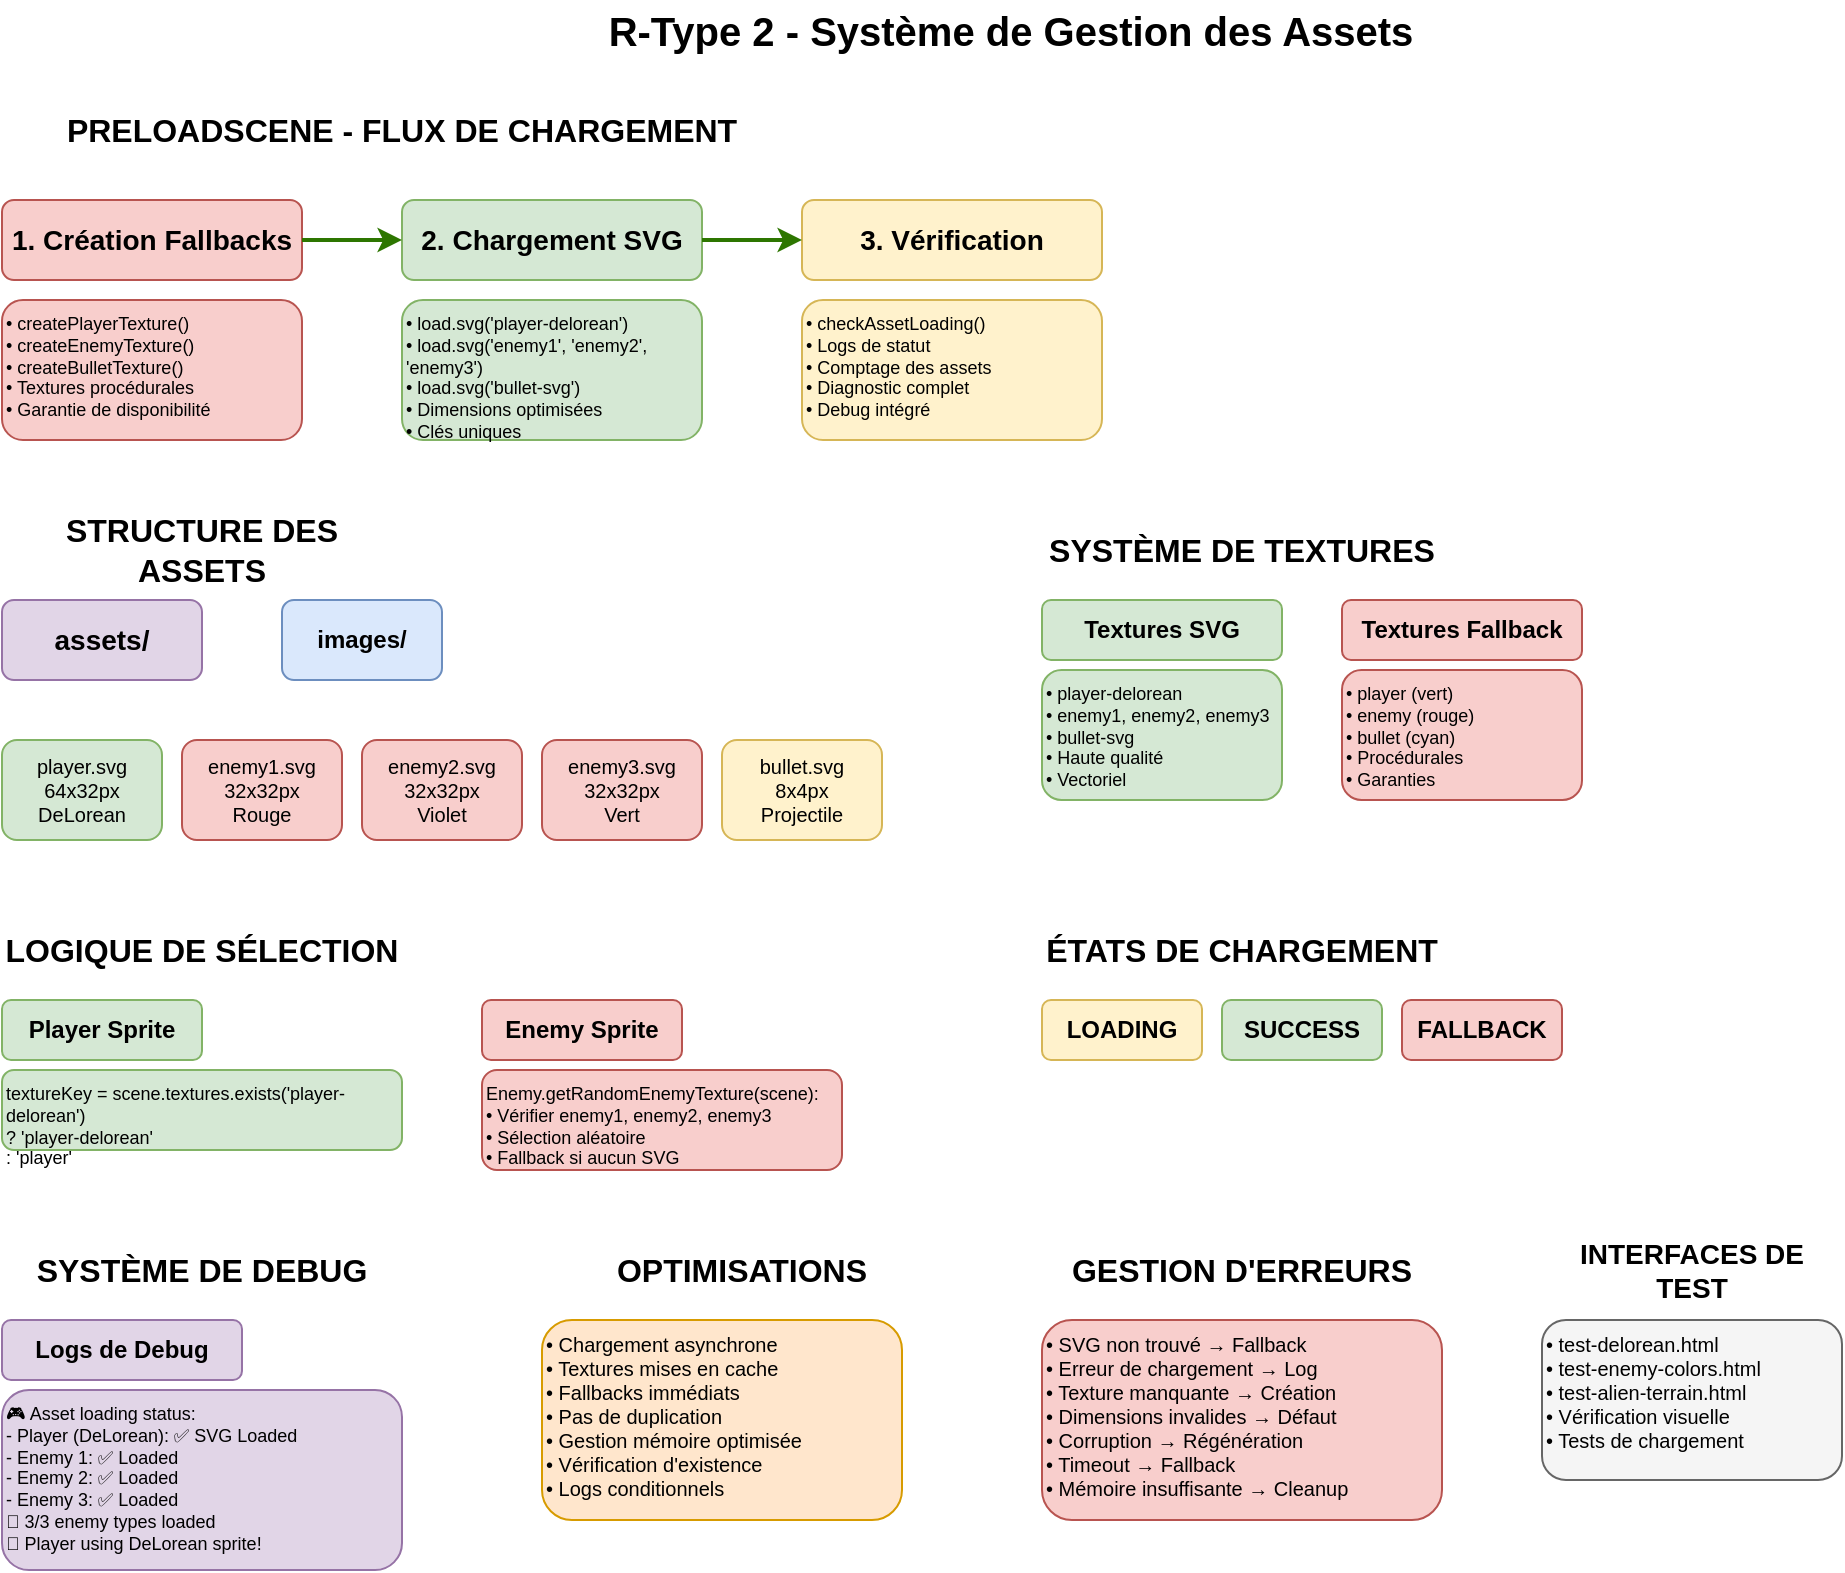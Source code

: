 <mxfile version="22.1.16" type="device">
  <diagram name="Gestion des Assets" id="asset-management">
    <mxGraphModel dx="1422" dy="794" grid="1" gridSize="10" guides="1" tooltips="1" connect="1" arrows="1" fold="1" page="1" pageScale="1" pageWidth="1169" pageHeight="827" math="0" shadow="0">
      <root>
        <mxCell id="0" />
        <mxCell id="1" parent="0" />
        
        <!-- Titre -->
        <mxCell id="title" value="R-Type 2 - Système de Gestion des Assets" style="text;html=1;strokeColor=none;fillColor=none;align=center;verticalAlign=middle;whiteSpace=wrap;rounded=0;fontSize=20;fontStyle=1;" vertex="1" parent="1">
          <mxGeometry x="300" y="20" width="569" height="30" as="geometry" />
        </mxCell>
        
        <!-- PreloadScene Flow -->
        <mxCell id="preload-title" value="PRELOADSCENE - FLUX DE CHARGEMENT" style="text;html=1;strokeColor=none;fillColor=none;align=center;verticalAlign=middle;whiteSpace=wrap;rounded=0;fontSize=16;fontStyle=1;" vertex="1" parent="1">
          <mxGeometry x="80" y="70" width="400" height="30" as="geometry" />
        </mxCell>
        
        <!-- Step 1: Fallback Creation -->
        <mxCell id="step1" value="1. Création Fallbacks" style="rounded=1;whiteSpace=wrap;html=1;fillColor=#f8cecc;strokeColor=#b85450;fontSize=14;fontStyle=1;" vertex="1" parent="1">
          <mxGeometry x="80" y="120" width="150" height="40" as="geometry" />
        </mxCell>
        
        <mxCell id="step1-detail" value="• createPlayerTexture()&#xa;• createEnemyTexture()&#xa;• createBulletTexture()&#xa;• Textures procédurales&#xa;• Garantie de disponibilité" style="text;html=1;strokeColor=#b85450;fillColor=#f8cecc;align=left;verticalAlign=top;whiteSpace=wrap;rounded=1;fontSize=9;" vertex="1" parent="1">
          <mxGeometry x="80" y="170" width="150" height="70" as="geometry" />
        </mxCell>
        
        <!-- Step 2: SVG Loading -->
        <mxCell id="step2" value="2. Chargement SVG" style="rounded=1;whiteSpace=wrap;html=1;fillColor=#d5e8d4;strokeColor=#82b366;fontSize=14;fontStyle=1;" vertex="1" parent="1">
          <mxGeometry x="280" y="120" width="150" height="40" as="geometry" />
        </mxCell>
        
        <mxCell id="step2-detail" value="• load.svg('player-delorean')&#xa;• load.svg('enemy1', 'enemy2', 'enemy3')&#xa;• load.svg('bullet-svg')&#xa;• Dimensions optimisées&#xa;• Clés uniques" style="text;html=1;strokeColor=#82b366;fillColor=#d5e8d4;align=left;verticalAlign=top;whiteSpace=wrap;rounded=1;fontSize=9;" vertex="1" parent="1">
          <mxGeometry x="280" y="170" width="150" height="70" as="geometry" />
        </mxCell>
        
        <!-- Step 3: Verification -->
        <mxCell id="step3" value="3. Vérification" style="rounded=1;whiteSpace=wrap;html=1;fillColor=#fff2cc;strokeColor=#d6b656;fontSize=14;fontStyle=1;" vertex="1" parent="1">
          <mxGeometry x="480" y="120" width="150" height="40" as="geometry" />
        </mxCell>
        
        <mxCell id="step3-detail" value="• checkAssetLoading()&#xa;• Logs de statut&#xa;• Comptage des assets&#xa;• Diagnostic complet&#xa;• Debug intégré" style="text;html=1;strokeColor=#d6b656;fillColor=#fff2cc;align=left;verticalAlign=top;whiteSpace=wrap;rounded=1;fontSize=9;" vertex="1" parent="1">
          <mxGeometry x="480" y="170" width="150" height="70" as="geometry" />
        </mxCell>
        
        <!-- Arrows -->
        <mxCell id="arrow1-2" style="edgeStyle=orthogonalEdgeStyle;rounded=0;orthogonalLoop=1;jettySize=auto;html=1;exitX=1;exitY=0.5;exitDx=0;exitDy=0;entryX=0;entryY=0.5;entryDx=0;entryDy=0;strokeWidth=2;strokeColor=#2D7600;" edge="1" parent="1" source="step1" target="step2">
          <mxGeometry relative="1" as="geometry" />
        </mxCell>
        
        <mxCell id="arrow2-3" style="edgeStyle=orthogonalEdgeStyle;rounded=0;orthogonalLoop=1;jettySize=auto;html=1;exitX=1;exitY=0.5;exitDx=0;exitDy=0;entryX=0;entryY=0.5;entryDx=0;entryDy=0;strokeWidth=2;strokeColor=#2D7600;" edge="1" parent="1" source="step2" target="step3">
          <mxGeometry relative="1" as="geometry" />
        </mxCell>
        
        <!-- Asset Structure -->
        <mxCell id="structure-title" value="STRUCTURE DES ASSETS" style="text;html=1;strokeColor=none;fillColor=none;align=center;verticalAlign=middle;whiteSpace=wrap;rounded=0;fontSize=16;fontStyle=1;" vertex="1" parent="1">
          <mxGeometry x="80" y="280" width="200" height="30" as="geometry" />
        </mxCell>
        
        <mxCell id="assets-folder" value="assets/" style="rounded=1;whiteSpace=wrap;html=1;fillColor=#e1d5e7;strokeColor=#9673a6;fontSize=14;fontStyle=1;" vertex="1" parent="1">
          <mxGeometry x="80" y="320" width="100" height="40" as="geometry" />
        </mxCell>
        
        <mxCell id="images-folder" value="images/" style="rounded=1;whiteSpace=wrap;html=1;fillColor=#dae8fc;strokeColor=#6c8ebf;fontSize=12;fontStyle=1;" vertex="1" parent="1">
          <mxGeometry x="220" y="320" width="80" height="40" as="geometry" />
        </mxCell>
        
        <!-- SVG Files -->
        <mxCell id="player-svg" value="player.svg&#xa;64x32px&#xa;DeLorean" style="rounded=1;whiteSpace=wrap;html=1;fillColor=#d5e8d4;strokeColor=#82b366;fontSize=10;" vertex="1" parent="1">
          <mxGeometry x="80" y="390" width="80" height="50" as="geometry" />
        </mxCell>
        
        <mxCell id="enemy1-svg" value="enemy1.svg&#xa;32x32px&#xa;Rouge" style="rounded=1;whiteSpace=wrap;html=1;fillColor=#f8cecc;strokeColor=#b85450;fontSize=10;" vertex="1" parent="1">
          <mxGeometry x="170" y="390" width="80" height="50" as="geometry" />
        </mxCell>
        
        <mxCell id="enemy2-svg" value="enemy2.svg&#xa;32x32px&#xa;Violet" style="rounded=1;whiteSpace=wrap;html=1;fillColor=#f8cecc;strokeColor=#b85450;fontSize=10;" vertex="1" parent="1">
          <mxGeometry x="260" y="390" width="80" height="50" as="geometry" />
        </mxCell>
        
        <mxCell id="enemy3-svg" value="enemy3.svg&#xa;32x32px&#xa;Vert" style="rounded=1;whiteSpace=wrap;html=1;fillColor=#f8cecc;strokeColor=#b85450;fontSize=10;" vertex="1" parent="1">
          <mxGeometry x="350" y="390" width="80" height="50" as="geometry" />
        </mxCell>
        
        <mxCell id="bullet-svg" value="bullet.svg&#xa;8x4px&#xa;Projectile" style="rounded=1;whiteSpace=wrap;html=1;fillColor=#fff2cc;strokeColor=#d6b656;fontSize=10;" vertex="1" parent="1">
          <mxGeometry x="440" y="390" width="80" height="50" as="geometry" />
        </mxCell>
        
        <!-- Texture System -->
        <mxCell id="texture-title" value="SYSTÈME DE TEXTURES" style="text;html=1;strokeColor=none;fillColor=none;align=center;verticalAlign=middle;whiteSpace=wrap;rounded=0;fontSize=16;fontStyle=1;" vertex="1" parent="1">
          <mxGeometry x="600" y="280" width="200" height="30" as="geometry" />
        </mxCell>
        
        <!-- SVG Textures -->
        <mxCell id="svg-textures" value="Textures SVG" style="rounded=1;whiteSpace=wrap;html=1;fillColor=#d5e8d4;strokeColor=#82b366;fontSize=12;fontStyle=1;" vertex="1" parent="1">
          <mxGeometry x="600" y="320" width="120" height="30" as="geometry" />
        </mxCell>
        
        <mxCell id="svg-list" value="• player-delorean&#xa;• enemy1, enemy2, enemy3&#xa;• bullet-svg&#xa;• Haute qualité&#xa;• Vectoriel" style="text;html=1;strokeColor=#82b366;fillColor=#d5e8d4;align=left;verticalAlign=top;whiteSpace=wrap;rounded=1;fontSize=9;" vertex="1" parent="1">
          <mxGeometry x="600" y="355" width="120" height="65" as="geometry" />
        </mxCell>
        
        <!-- Fallback Textures -->
        <mxCell id="fallback-textures" value="Textures Fallback" style="rounded=1;whiteSpace=wrap;html=1;fillColor=#f8cecc;strokeColor=#b85450;fontSize=12;fontStyle=1;" vertex="1" parent="1">
          <mxGeometry x="750" y="320" width="120" height="30" as="geometry" />
        </mxCell>
        
        <mxCell id="fallback-list" value="• player (vert)&#xa;• enemy (rouge)&#xa;• bullet (cyan)&#xa;• Procédurales&#xa;• Garanties" style="text;html=1;strokeColor=#b85450;fillColor=#f8cecc;align=left;verticalAlign=top;whiteSpace=wrap;rounded=1;fontSize=9;" vertex="1" parent="1">
          <mxGeometry x="750" y="355" width="120" height="65" as="geometry" />
        </mxCell>
        
        <!-- Selection Logic -->
        <mxCell id="selection-title" value="LOGIQUE DE SÉLECTION" style="text;html=1;strokeColor=none;fillColor=none;align=center;verticalAlign=middle;whiteSpace=wrap;rounded=0;fontSize=16;fontStyle=1;" vertex="1" parent="1">
          <mxGeometry x="80" y="480" width="200" height="30" as="geometry" />
        </mxCell>
        
        <!-- Player Selection -->
        <mxCell id="player-selection" value="Player Sprite" style="rounded=1;whiteSpace=wrap;html=1;fillColor=#d5e8d4;strokeColor=#82b366;fontSize=12;fontStyle=1;" vertex="1" parent="1">
          <mxGeometry x="80" y="520" width="100" height="30" as="geometry" />
        </mxCell>
        
        <mxCell id="player-logic" value="textureKey = scene.textures.exists('player-delorean')&#xa;  ? 'player-delorean'&#xa;  : 'player'" style="text;html=1;strokeColor=#82b366;fillColor=#d5e8d4;align=left;verticalAlign=top;whiteSpace=wrap;rounded=1;fontSize=9;" vertex="1" parent="1">
          <mxGeometry x="80" y="555" width="200" height="40" as="geometry" />
        </mxCell>
        
        <!-- Enemy Selection -->
        <mxCell id="enemy-selection" value="Enemy Sprite" style="rounded=1;whiteSpace=wrap;html=1;fillColor=#f8cecc;strokeColor=#b85450;fontSize=12;fontStyle=1;" vertex="1" parent="1">
          <mxGeometry x="320" y="520" width="100" height="30" as="geometry" />
        </mxCell>
        
        <mxCell id="enemy-logic" value="Enemy.getRandomEnemyTexture(scene):&#xa;• Vérifier enemy1, enemy2, enemy3&#xa;• Sélection aléatoire&#xa;• Fallback si aucun SVG" style="text;html=1;strokeColor=#b85450;fillColor=#f8cecc;align=left;verticalAlign=top;whiteSpace=wrap;rounded=1;fontSize=9;" vertex="1" parent="1">
          <mxGeometry x="320" y="555" width="180" height="50" as="geometry" />
        </mxCell>
        
        <!-- Loading States -->
        <mxCell id="states-title" value="ÉTATS DE CHARGEMENT" style="text;html=1;strokeColor=none;fillColor=none;align=center;verticalAlign=middle;whiteSpace=wrap;rounded=0;fontSize=16;fontStyle=1;" vertex="1" parent="1">
          <mxGeometry x="600" y="480" width="200" height="30" as="geometry" />
        </mxCell>
        
        <mxCell id="loading-state" value="LOADING" style="rounded=1;whiteSpace=wrap;html=1;fillColor=#fff2cc;strokeColor=#d6b656;fontSize=12;fontStyle=1;" vertex="1" parent="1">
          <mxGeometry x="600" y="520" width="80" height="30" as="geometry" />
        </mxCell>
        
        <mxCell id="success-state" value="SUCCESS" style="rounded=1;whiteSpace=wrap;html=1;fillColor=#d5e8d4;strokeColor=#82b366;fontSize=12;fontStyle=1;" vertex="1" parent="1">
          <mxGeometry x="690" y="520" width="80" height="30" as="geometry" />
        </mxCell>
        
        <mxCell id="fallback-state" value="FALLBACK" style="rounded=1;whiteSpace=wrap;html=1;fillColor=#f8cecc;strokeColor=#b85450;fontSize=12;fontStyle=1;" vertex="1" parent="1">
          <mxGeometry x="780" y="520" width="80" height="30" as="geometry" />
        </mxCell>
        
        <!-- Debug System -->
        <mxCell id="debug-title" value="SYSTÈME DE DEBUG" style="text;html=1;strokeColor=none;fillColor=none;align=center;verticalAlign=middle;whiteSpace=wrap;rounded=0;fontSize=16;fontStyle=1;" vertex="1" parent="1">
          <mxGeometry x="80" y="640" width="200" height="30" as="geometry" />
        </mxCell>
        
        <mxCell id="debug-logs" value="Logs de Debug" style="rounded=1;whiteSpace=wrap;html=1;fillColor=#e1d5e7;strokeColor=#9673a6;fontSize=12;fontStyle=1;" vertex="1" parent="1">
          <mxGeometry x="80" y="680" width="120" height="30" as="geometry" />
        </mxCell>
        
        <mxCell id="debug-examples" value="🎮 Asset loading status:&#xa;- Player (DeLorean): ✅ SVG Loaded&#xa;- Enemy 1: ✅ Loaded&#xa;- Enemy 2: ✅ Loaded&#xa;- Enemy 3: ✅ Loaded&#xa;🎯 3/3 enemy types loaded&#xa;🚗 Player using DeLorean sprite!" style="text;html=1;strokeColor=#9673a6;fillColor=#e1d5e7;align=left;verticalAlign=top;whiteSpace=wrap;rounded=1;fontSize=9;" vertex="1" parent="1">
          <mxGeometry x="80" y="715" width="200" height="90" as="geometry" />
        </mxCell>
        
        <!-- Performance -->
        <mxCell id="perf-title" value="OPTIMISATIONS" style="text;html=1;strokeColor=none;fillColor=none;align=center;verticalAlign=middle;whiteSpace=wrap;rounded=0;fontSize=16;fontStyle=1;" vertex="1" parent="1">
          <mxGeometry x="350" y="640" width="200" height="30" as="geometry" />
        </mxCell>
        
        <mxCell id="perf-list" value="• Chargement asynchrone&#xa;• Textures mises en cache&#xa;• Fallbacks immédiats&#xa;• Pas de duplication&#xa;• Gestion mémoire optimisée&#xa;• Vérification d'existence&#xa;• Logs conditionnels" style="text;html=1;strokeColor=#d79b00;fillColor=#ffe6cc;align=left;verticalAlign=top;whiteSpace=wrap;rounded=1;fontSize=10;" vertex="1" parent="1">
          <mxGeometry x="350" y="680" width="180" height="100" as="geometry" />
        </mxCell>
        
        <!-- Error Handling -->
        <mxCell id="error-title" value="GESTION D'ERREURS" style="text;html=1;strokeColor=none;fillColor=none;align=center;verticalAlign=middle;whiteSpace=wrap;rounded=0;fontSize=16;fontStyle=1;" vertex="1" parent="1">
          <mxGeometry x="600" y="640" width="200" height="30" as="geometry" />
        </mxCell>
        
        <mxCell id="error-handling" value="• SVG non trouvé → Fallback&#xa;• Erreur de chargement → Log&#xa;• Texture manquante → Création&#xa;• Dimensions invalides → Défaut&#xa;• Corruption → Régénération&#xa;• Timeout → Fallback&#xa;• Mémoire insuffisante → Cleanup" style="text;html=1;strokeColor=#b85450;fillColor=#f8cecc;align=left;verticalAlign=top;whiteSpace=wrap;rounded=1;fontSize=10;" vertex="1" parent="1">
          <mxGeometry x="600" y="680" width="200" height="100" as="geometry" />
        </mxCell>
        
        <!-- Test Interface -->
        <mxCell id="test-title" value="INTERFACES DE TEST" style="text;html=1;strokeColor=none;fillColor=none;align=center;verticalAlign=middle;whiteSpace=wrap;rounded=0;fontSize=14;fontStyle=1;" vertex="1" parent="1">
          <mxGeometry x="850" y="640" width="150" height="30" as="geometry" />
        </mxCell>
        
        <mxCell id="test-files" value="• test-delorean.html&#xa;• test-enemy-colors.html&#xa;• test-alien-terrain.html&#xa;• Vérification visuelle&#xa;• Tests de chargement" style="text;html=1;strokeColor=#666666;fillColor=#f5f5f5;align=left;verticalAlign=top;whiteSpace=wrap;rounded=1;fontSize=10;" vertex="1" parent="1">
          <mxGeometry x="850" y="680" width="150" height="80" as="geometry" />
        </mxCell>
      </root>
    </mxGraphModel>
  </diagram>
</mxfile>
